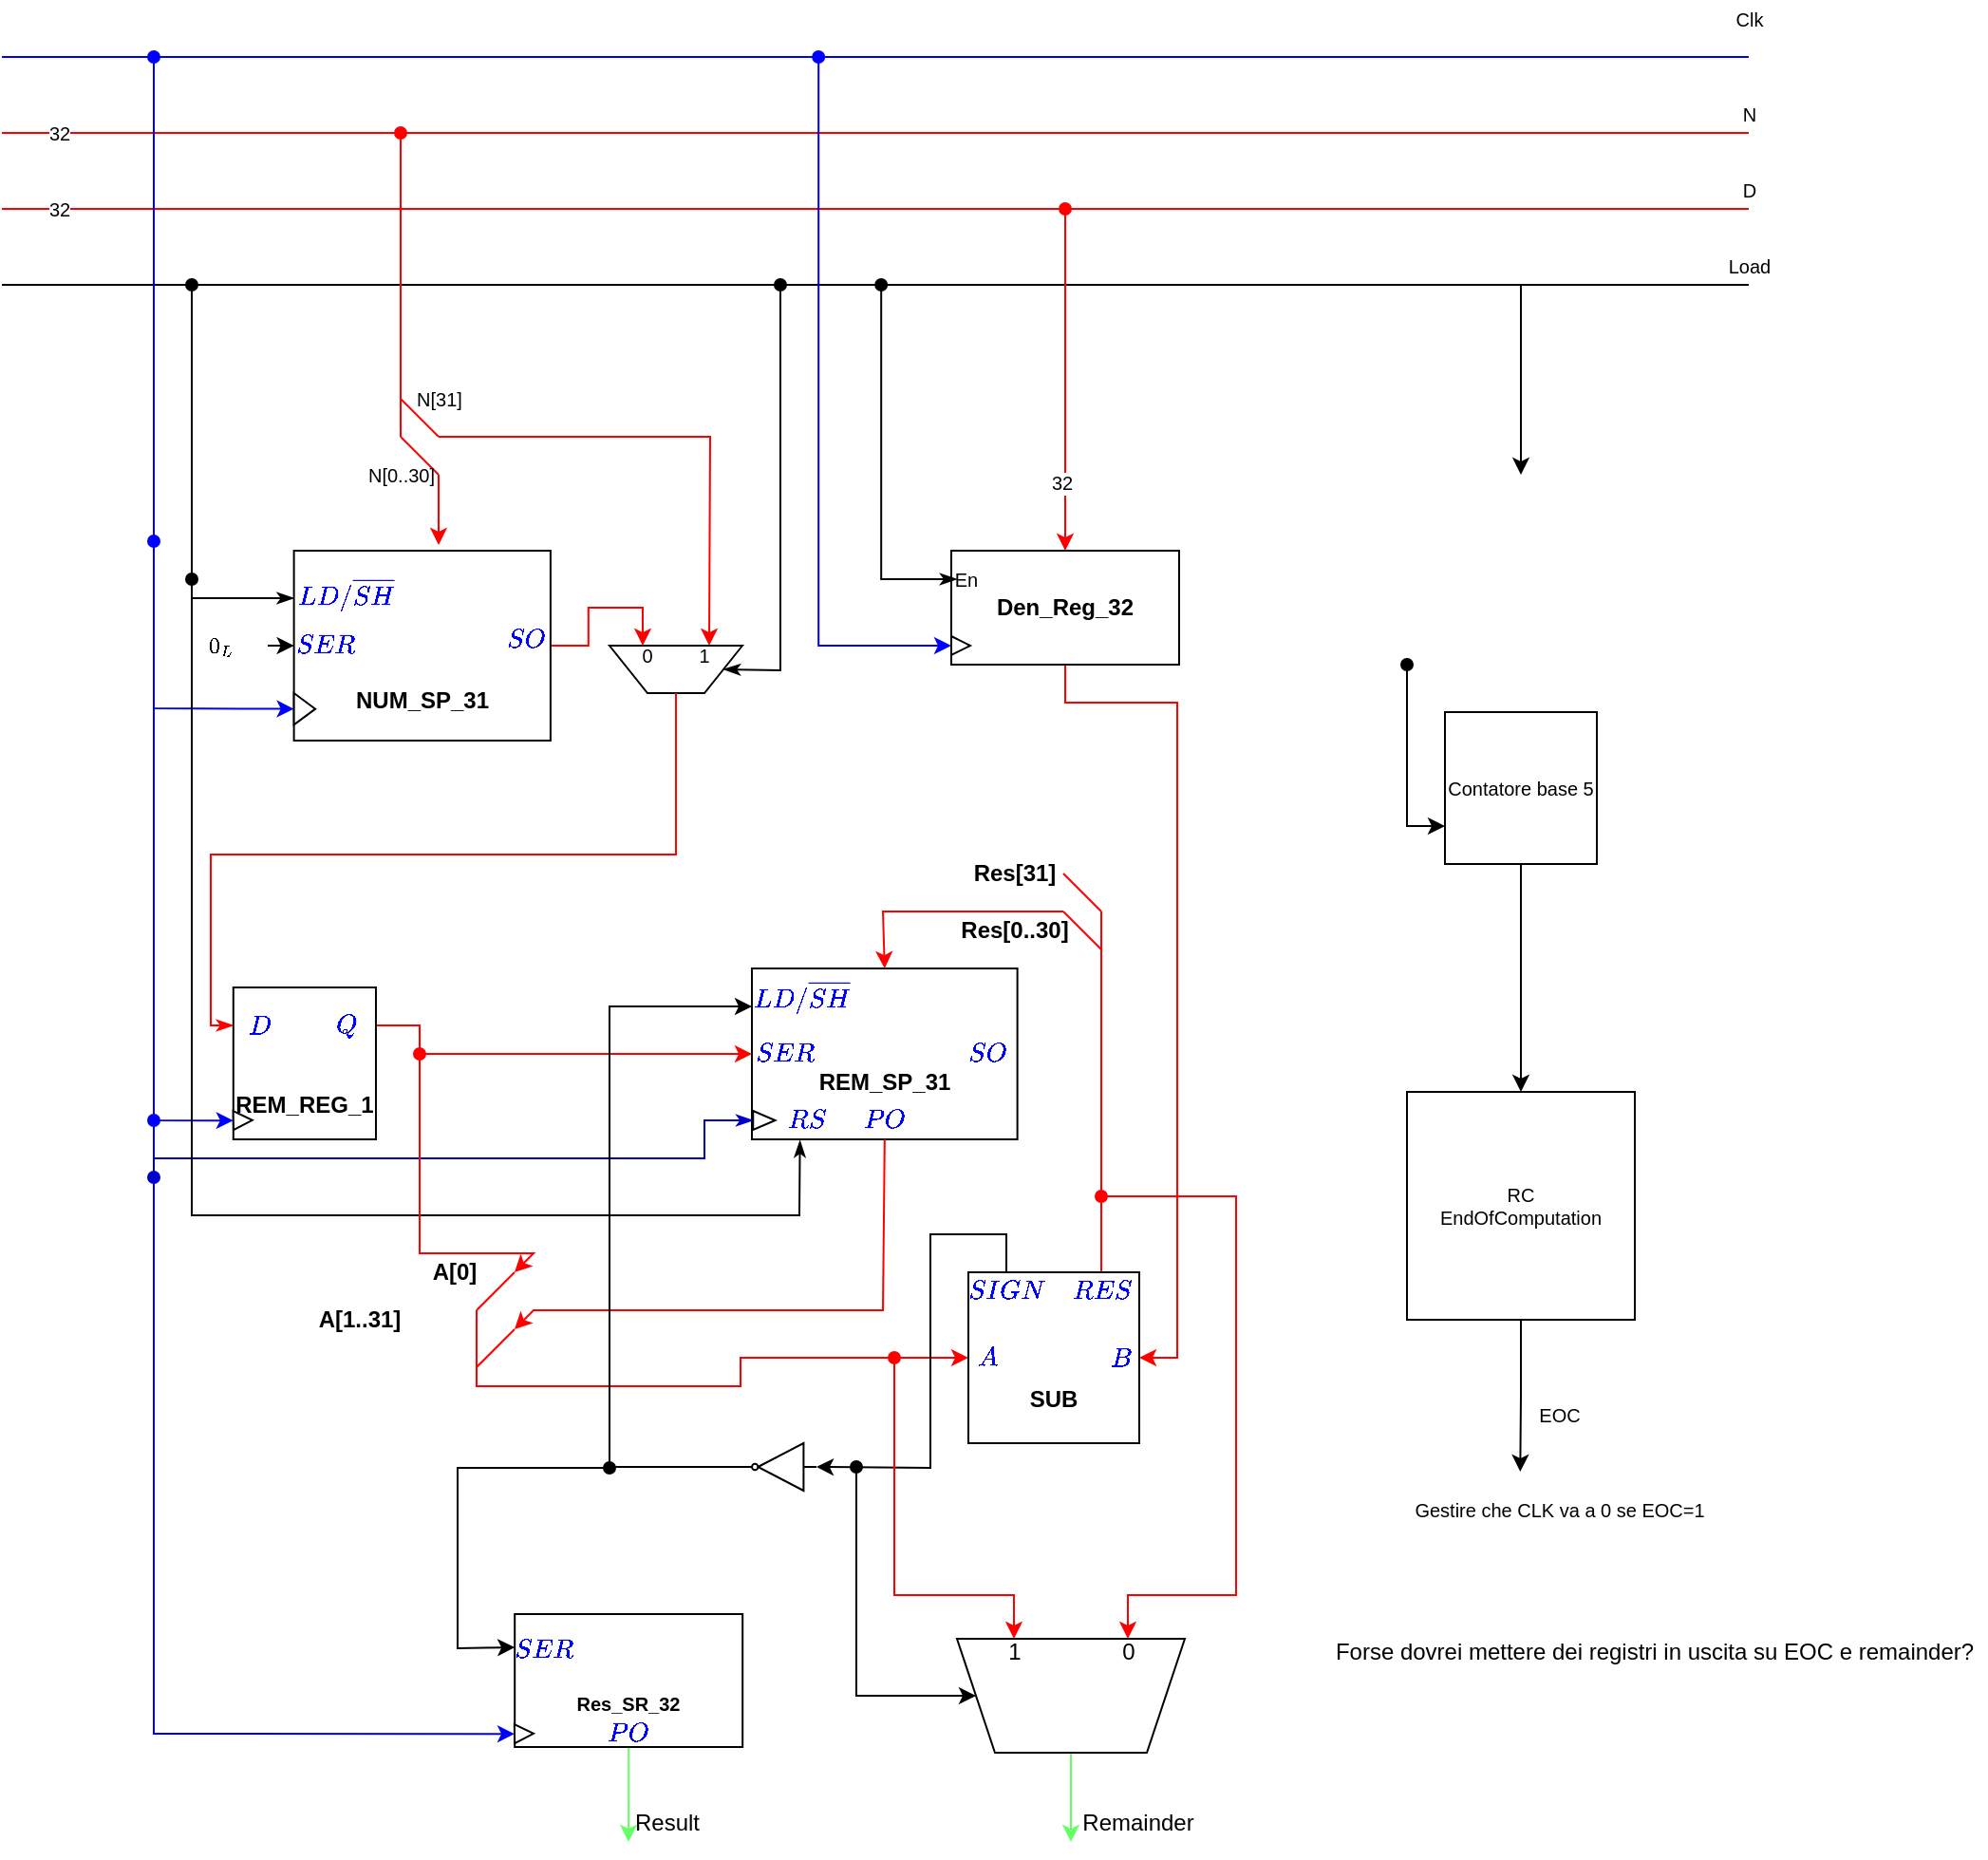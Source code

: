 <mxfile version="14.5.1" type="device"><diagram id="d1p8B3q0OY_5nt1oYKqE" name="Page-1"><mxGraphModel dx="2081" dy="823" grid="1" gridSize="10" guides="1" tooltips="1" connect="1" arrows="1" fold="1" page="1" pageScale="1" pageWidth="827" pageHeight="1169" math="1" shadow="0"><root><mxCell id="0"/><mxCell id="1" parent="0"/><mxCell id="eAOICQgAL0B6qBfb6NbY-77" value="&lt;span style=&quot;font-size: 12px&quot;&gt;&lt;b&gt;&lt;br&gt;&lt;br&gt;REM_SP_31&lt;/b&gt;&lt;/span&gt;" style="rounded=0;whiteSpace=wrap;html=1;fontSize=10;" vertex="1" parent="1"><mxGeometry x="275.01" y="680" width="139.8" height="90" as="geometry"/></mxCell><mxCell id="d_vdgquLOS9VE-OlCZqu-1" style="edgeStyle=orthogonalEdgeStyle;rounded=0;orthogonalLoop=1;jettySize=auto;html=1;exitX=0.5;exitY=1;exitDx=0;exitDy=0;entryX=0.5;entryY=0;entryDx=0;entryDy=0;fontSize=10;" parent="1" source="ULRzrxo88Mehx3YZK8_Y-1" target="ULRzrxo88Mehx3YZK8_Y-3" edge="1"><mxGeometry relative="1" as="geometry"/></mxCell><mxCell id="ULRzrxo88Mehx3YZK8_Y-1" value="Contatore base 5" style="whiteSpace=wrap;html=1;aspect=fixed;fontSize=10;" parent="1" vertex="1"><mxGeometry x="640" y="545" width="80" height="80" as="geometry"/></mxCell><mxCell id="ULRzrxo88Mehx3YZK8_Y-5" style="edgeStyle=orthogonalEdgeStyle;rounded=0;orthogonalLoop=1;jettySize=auto;html=1;exitX=0.5;exitY=1;exitDx=0;exitDy=0;fontSize=10;" parent="1" source="ULRzrxo88Mehx3YZK8_Y-3" edge="1"><mxGeometry relative="1" as="geometry"><mxPoint x="679.647" y="945" as="targetPoint"/></mxGeometry></mxCell><mxCell id="ULRzrxo88Mehx3YZK8_Y-3" value="RC&lt;br style=&quot;font-size: 10px;&quot;&gt;EndOfComputation" style="whiteSpace=wrap;html=1;aspect=fixed;fontSize=10;" parent="1" vertex="1"><mxGeometry x="620" y="745" width="120" height="120" as="geometry"/></mxCell><mxCell id="ULRzrxo88Mehx3YZK8_Y-6" value="EOC" style="text;html=1;align=center;verticalAlign=middle;resizable=0;points=[];autosize=1;fontSize=10;" parent="1" vertex="1"><mxGeometry x="680" y="905" width="40" height="20" as="geometry"/></mxCell><mxCell id="ULRzrxo88Mehx3YZK8_Y-11" value="" style="endArrow=none;html=1;strokeColor=#0000FF;fontSize=10;" parent="1" edge="1"><mxGeometry width="50" height="50" relative="1" as="geometry"><mxPoint x="-120" y="200" as="sourcePoint"/><mxPoint x="800" y="200" as="targetPoint"/></mxGeometry></mxCell><mxCell id="ULRzrxo88Mehx3YZK8_Y-12" value="Clk" style="text;html=1;align=center;verticalAlign=middle;resizable=0;points=[];autosize=1;fontSize=10;" parent="1" vertex="1"><mxGeometry x="785" y="170" width="30" height="20" as="geometry"/></mxCell><mxCell id="ULRzrxo88Mehx3YZK8_Y-15" value="" style="endArrow=none;html=1;strokeColor=#FF0000;fontSize=10;" parent="1" edge="1"><mxGeometry width="50" height="50" relative="1" as="geometry"><mxPoint x="800" y="240" as="sourcePoint"/><mxPoint x="-120" y="240" as="targetPoint"/></mxGeometry></mxCell><mxCell id="O6iY43rMoBAZcG3mNc3J-3" value="32" style="edgeLabel;html=1;align=center;verticalAlign=middle;resizable=0;points=[];fontSize=10;" parent="ULRzrxo88Mehx3YZK8_Y-15" vertex="1" connectable="0"><mxGeometry x="-0.194" y="1" relative="1" as="geometry"><mxPoint x="-519.66" y="-1" as="offset"/></mxGeometry></mxCell><mxCell id="ULRzrxo88Mehx3YZK8_Y-16" value="N" style="text;html=1;align=center;verticalAlign=middle;resizable=0;points=[];autosize=1;fontSize=10;" parent="1" vertex="1"><mxGeometry x="790" y="220" width="20" height="20" as="geometry"/></mxCell><mxCell id="ULRzrxo88Mehx3YZK8_Y-18" value="" style="endArrow=none;html=1;fontSize=10;strokeColor=#FF0000;" parent="1" edge="1"><mxGeometry width="50" height="50" relative="1" as="geometry"><mxPoint x="800" y="280" as="sourcePoint"/><mxPoint x="-120" y="280" as="targetPoint"/></mxGeometry></mxCell><mxCell id="6BjXCyVHBPmSykf3-xGH-7" value="32" style="edgeLabel;html=1;align=center;verticalAlign=middle;resizable=0;points=[];fontSize=10;" parent="ULRzrxo88Mehx3YZK8_Y-18" vertex="1" connectable="0"><mxGeometry x="-0.192" y="-1" relative="1" as="geometry"><mxPoint x="-518.28" y="1" as="offset"/></mxGeometry></mxCell><mxCell id="ULRzrxo88Mehx3YZK8_Y-19" value="D" style="text;html=1;align=center;verticalAlign=middle;resizable=0;points=[];autosize=1;fontSize=10;" parent="1" vertex="1"><mxGeometry x="790" y="260" width="20" height="20" as="geometry"/></mxCell><mxCell id="ULRzrxo88Mehx3YZK8_Y-22" value="" style="endArrow=none;html=1;fontSize=10;" parent="1" edge="1"><mxGeometry width="50" height="50" relative="1" as="geometry"><mxPoint x="-120" y="320" as="sourcePoint"/><mxPoint x="800" y="320" as="targetPoint"/></mxGeometry></mxCell><mxCell id="ULRzrxo88Mehx3YZK8_Y-23" value="Load" style="text;html=1;align=center;verticalAlign=middle;resizable=0;points=[];autosize=1;fontSize=10;" parent="1" vertex="1"><mxGeometry x="780" y="300" width="40" height="20" as="geometry"/></mxCell><mxCell id="ULRzrxo88Mehx3YZK8_Y-24" value="" style="endArrow=classicThin;html=1;strokeColor=#000000;startArrow=oval;startFill=1;entryX=0;entryY=0.25;entryDx=0;entryDy=0;rounded=0;endFill=1;fontSize=10;" parent="1" target="ULRzrxo88Mehx3YZK8_Y-21" edge="1"><mxGeometry width="50" height="50" relative="1" as="geometry"><mxPoint x="-20" y="320" as="sourcePoint"/><mxPoint x="370" y="450" as="targetPoint"/><Array as="points"><mxPoint x="-20" y="485"/></Array></mxGeometry></mxCell><mxCell id="ULRzrxo88Mehx3YZK8_Y-25" value="" style="endArrow=none;html=1;startArrow=oval;startFill=1;rounded=0;strokeColor=#FF0000;endFill=0;fontSize=10;" parent="1" edge="1"><mxGeometry width="50" height="50" relative="1" as="geometry"><mxPoint x="90" y="240" as="sourcePoint"/><mxPoint x="90" y="400" as="targetPoint"/><Array as="points"><mxPoint x="90" y="360"/></Array></mxGeometry></mxCell><mxCell id="O6iY43rMoBAZcG3mNc3J-15" value="Gestire che CLK va a 0 se EOC=1" style="text;html=1;align=center;verticalAlign=middle;resizable=0;points=[];autosize=1;fontColor=#000000;fontSize=10;" parent="1" vertex="1"><mxGeometry x="615" y="955" width="170" height="20" as="geometry"/></mxCell><mxCell id="eAOICQgAL0B6qBfb6NbY-64" style="edgeStyle=orthogonalEdgeStyle;rounded=0;orthogonalLoop=1;jettySize=auto;html=1;exitX=0.5;exitY=1;exitDx=0;exitDy=0;startArrow=none;startFill=0;endArrow=classic;endFill=1;fontSize=10;strokeColor=#66FF66;" edge="1" parent="1" source="O6iY43rMoBAZcG3mNc3J-22"><mxGeometry relative="1" as="geometry"><mxPoint x="210" y="1140.0" as="targetPoint"/></mxGeometry></mxCell><mxCell id="eAOICQgAL0B6qBfb6NbY-45" style="edgeStyle=orthogonalEdgeStyle;rounded=0;orthogonalLoop=1;jettySize=auto;html=1;exitX=0.5;exitY=1;exitDx=0;exitDy=0;entryX=1;entryY=0.5;entryDx=0;entryDy=0;startArrow=none;startFill=0;endArrow=classic;endFill=1;strokeColor=#FF0000;fontSize=10;" edge="1" parent="1" source="6BjXCyVHBPmSykf3-xGH-4" target="eAOICQgAL0B6qBfb6NbY-44"><mxGeometry relative="1" as="geometry"><Array as="points"><mxPoint x="440" y="540"/><mxPoint x="499" y="540"/><mxPoint x="499" y="885"/></Array></mxGeometry></mxCell><mxCell id="6BjXCyVHBPmSykf3-xGH-4" value="&lt;font style=&quot;font-size: 12px&quot;&gt;&lt;b&gt;Den_Reg_32&lt;/b&gt;&lt;/font&gt;" style="rounded=0;whiteSpace=wrap;html=1;fontSize=10;" parent="1" vertex="1"><mxGeometry x="380" y="460" width="120" height="60" as="geometry"/></mxCell><mxCell id="6BjXCyVHBPmSykf3-xGH-5" value="" style="endArrow=classic;html=1;rounded=0;startArrow=oval;startFill=1;fontSize=10;strokeColor=#FF0000;" parent="1" edge="1"><mxGeometry width="50" height="50" relative="1" as="geometry"><mxPoint x="440" y="280" as="sourcePoint"/><mxPoint x="440" y="460" as="targetPoint"/><Array as="points"><mxPoint x="440" y="460"/></Array></mxGeometry></mxCell><mxCell id="6BjXCyVHBPmSykf3-xGH-6" value="32" style="edgeLabel;html=1;align=center;verticalAlign=middle;resizable=0;points=[];fontSize=10;" parent="6BjXCyVHBPmSykf3-xGH-5" vertex="1" connectable="0"><mxGeometry x="0.6" y="-2" relative="1" as="geometry"><mxPoint as="offset"/></mxGeometry></mxCell><mxCell id="d_vdgquLOS9VE-OlCZqu-5" style="edgeStyle=orthogonalEdgeStyle;rounded=0;orthogonalLoop=1;jettySize=auto;html=1;entryX=0;entryY=0.75;entryDx=0;entryDy=0;startArrow=oval;startFill=1;fontSize=10;" parent="1" target="ULRzrxo88Mehx3YZK8_Y-1" edge="1"><mxGeometry relative="1" as="geometry"><mxPoint x="620" y="520" as="sourcePoint"/><Array as="points"><mxPoint x="620" y="520"/><mxPoint x="620" y="605"/></Array></mxGeometry></mxCell><mxCell id="d_vdgquLOS9VE-OlCZqu-4" value="" style="endArrow=classic;html=1;fontSize=10;" parent="1" edge="1"><mxGeometry width="50" height="50" relative="1" as="geometry"><mxPoint x="680" y="320" as="sourcePoint"/><mxPoint x="680" y="420" as="targetPoint"/></mxGeometry></mxCell><mxCell id="eAOICQgAL0B6qBfb6NbY-3" value="" style="endArrow=none;html=1;strokeColor=#FF0000;fontSize=10;" edge="1" parent="1"><mxGeometry width="50" height="50" relative="1" as="geometry"><mxPoint x="110" y="400" as="sourcePoint"/><mxPoint x="90" y="380" as="targetPoint"/></mxGeometry></mxCell><mxCell id="eAOICQgAL0B6qBfb6NbY-4" value="" style="endArrow=none;html=1;strokeColor=#FF0000;fontSize=10;" edge="1" parent="1"><mxGeometry width="50" height="50" relative="1" as="geometry"><mxPoint x="110" y="420" as="sourcePoint"/><mxPoint x="90" y="400" as="targetPoint"/></mxGeometry></mxCell><mxCell id="eAOICQgAL0B6qBfb6NbY-6" value="" style="endArrow=classic;html=1;entryX=0;entryY=0.5;entryDx=0;entryDy=0;rounded=0;strokeColor=#0000FF;startArrow=oval;startFill=1;fontSize=10;" edge="1" parent="1" target="6BjXCyVHBPmSykf3-xGH-1"><mxGeometry width="50" height="50" relative="1" as="geometry"><mxPoint x="-40" y="200" as="sourcePoint"/><mxPoint x="-20" y="460" as="targetPoint"/><Array as="points"><mxPoint x="-40" y="543"/></Array></mxGeometry></mxCell><mxCell id="eAOICQgAL0B6qBfb6NbY-8" value="" style="endArrow=classic;html=1;strokeColor=#FF0000;entryX=0.25;entryY=1;entryDx=0;entryDy=0;rounded=0;endFill=1;fontSize=10;" edge="1" parent="1" target="eAOICQgAL0B6qBfb6NbY-9"><mxGeometry width="50" height="50" relative="1" as="geometry"><mxPoint x="110" y="400" as="sourcePoint"/><mxPoint x="250" y="400" as="targetPoint"/><Array as="points"><mxPoint x="253" y="400"/></Array></mxGeometry></mxCell><mxCell id="eAOICQgAL0B6qBfb6NbY-9" value="" style="shape=trapezoid;perimeter=trapezoidPerimeter;whiteSpace=wrap;html=1;fixedSize=1;rotation=-180;fontSize=10;" vertex="1" parent="1"><mxGeometry x="200" y="510" width="70" height="25" as="geometry"/></mxCell><mxCell id="eAOICQgAL0B6qBfb6NbY-10" value="" style="endArrow=classic;html=1;strokeColor=#FF0000;endFill=1;fontSize=10;" edge="1" parent="1"><mxGeometry width="50" height="50" relative="1" as="geometry"><mxPoint x="110" y="420" as="sourcePoint"/><mxPoint x="110" y="457" as="targetPoint"/></mxGeometry></mxCell><mxCell id="eAOICQgAL0B6qBfb6NbY-11" value="&lt;font style=&quot;font-size: 10px;&quot;&gt;N[0..30]&lt;/font&gt;" style="text;html=1;align=center;verticalAlign=middle;resizable=0;points=[];autosize=1;fontSize=10;" vertex="1" parent="1"><mxGeometry x="65" y="410" width="50" height="20" as="geometry"/></mxCell><mxCell id="eAOICQgAL0B6qBfb6NbY-12" value="&lt;font style=&quot;font-size: 10px;&quot;&gt;N[31]&lt;/font&gt;" style="text;html=1;align=center;verticalAlign=middle;resizable=0;points=[];autosize=1;fontSize=10;" vertex="1" parent="1"><mxGeometry x="90" y="370" width="40" height="20" as="geometry"/></mxCell><mxCell id="eAOICQgAL0B6qBfb6NbY-13" style="edgeStyle=orthogonalEdgeStyle;rounded=0;orthogonalLoop=1;jettySize=auto;html=1;exitX=1;exitY=0.5;exitDx=0;exitDy=0;entryX=0.75;entryY=1;entryDx=0;entryDy=0;endArrow=classic;endFill=1;strokeColor=#FF0000;fontSize=10;" edge="1" parent="1" source="ULRzrxo88Mehx3YZK8_Y-21" target="eAOICQgAL0B6qBfb6NbY-9"><mxGeometry relative="1" as="geometry"/></mxCell><mxCell id="eAOICQgAL0B6qBfb6NbY-15" value="&lt;font style=&quot;font-size: 10px;&quot;&gt;En&lt;/font&gt;" style="text;html=1;strokeColor=none;fillColor=none;align=center;verticalAlign=middle;whiteSpace=wrap;rounded=0;fontSize=10;" vertex="1" parent="1"><mxGeometry x="383" y="470" width="10" height="10" as="geometry"/></mxCell><mxCell id="eAOICQgAL0B6qBfb6NbY-16" value="" style="endArrow=classic;html=1;entryX=0;entryY=0.5;entryDx=0;entryDy=0;rounded=0;strokeColor=#0000FF;startArrow=oval;startFill=1;fontSize=10;" edge="1" parent="1"><mxGeometry width="50" height="50" relative="1" as="geometry"><mxPoint x="310.09" y="200" as="sourcePoint"/><mxPoint x="380.0" y="510" as="targetPoint"/><Array as="points"><mxPoint x="310.09" y="510"/></Array></mxGeometry></mxCell><mxCell id="eAOICQgAL0B6qBfb6NbY-17" value="" style="triangle;whiteSpace=wrap;html=1;rotation=0;fontSize=10;" vertex="1" parent="1"><mxGeometry x="380" y="505" width="10" height="10" as="geometry"/></mxCell><mxCell id="eAOICQgAL0B6qBfb6NbY-18" value="" style="endArrow=classicThin;html=1;strokeColor=#000000;startArrow=oval;startFill=1;entryX=0;entryY=0.25;entryDx=0;entryDy=0;rounded=0;endFill=1;fontSize=10;" edge="1" parent="1"><mxGeometry width="50" height="50" relative="1" as="geometry"><mxPoint x="343.09" y="320" as="sourcePoint"/><mxPoint x="383.0" y="475" as="targetPoint"/><Array as="points"><mxPoint x="343.09" y="475"/></Array></mxGeometry></mxCell><mxCell id="eAOICQgAL0B6qBfb6NbY-20" value="0" style="text;html=1;strokeColor=none;fillColor=none;align=center;verticalAlign=middle;whiteSpace=wrap;rounded=0;fontSize=10;" vertex="1" parent="1"><mxGeometry x="210" y="510" width="20" height="10" as="geometry"/></mxCell><mxCell id="eAOICQgAL0B6qBfb6NbY-21" value="1" style="text;html=1;strokeColor=none;fillColor=none;align=center;verticalAlign=middle;whiteSpace=wrap;rounded=0;fontSize=10;" vertex="1" parent="1"><mxGeometry x="240" y="510" width="20" height="10" as="geometry"/></mxCell><mxCell id="eAOICQgAL0B6qBfb6NbY-25" value="" style="endArrow=classic;html=1;entryX=0;entryY=0.5;entryDx=0;entryDy=0;rounded=0;strokeColor=#0000FF;startArrow=oval;startFill=1;fontSize=10;" edge="1" parent="1" target="6BjXCyVHBPmSykf3-xGH-2"><mxGeometry width="50" height="50" relative="1" as="geometry"><mxPoint x="-40" y="455" as="sourcePoint"/><mxPoint x="29.91" y="765" as="targetPoint"/><Array as="points"><mxPoint x="-40" y="760"/></Array></mxGeometry></mxCell><mxCell id="eAOICQgAL0B6qBfb6NbY-30" value="" style="endArrow=classicThin;html=1;strokeColor=#000000;startArrow=oval;startFill=1;entryX=0;entryY=0.5;entryDx=0;entryDy=0;rounded=0;endFill=1;fontSize=10;" edge="1" parent="1" target="eAOICQgAL0B6qBfb6NbY-9"><mxGeometry width="50" height="50" relative="1" as="geometry"><mxPoint x="290" y="320" as="sourcePoint"/><mxPoint x="393" y="485" as="targetPoint"/><Array as="points"><mxPoint x="290" y="523"/></Array></mxGeometry></mxCell><mxCell id="eAOICQgAL0B6qBfb6NbY-34" value="" style="endArrow=classicThin;html=1;endFill=1;entryX=0;entryY=0.25;entryDx=0;entryDy=0;rounded=0;exitX=0.5;exitY=0;exitDx=0;exitDy=0;strokeColor=#FF0000;fontSize=10;" edge="1" parent="1" source="eAOICQgAL0B6qBfb6NbY-9" target="O6iY43rMoBAZcG3mNc3J-6"><mxGeometry width="50" height="50" relative="1" as="geometry"><mxPoint x="110" y="620" as="sourcePoint"/><mxPoint x="30" y="700" as="targetPoint"/><Array as="points"><mxPoint x="235" y="620"/><mxPoint x="-10" y="620"/><mxPoint x="-10" y="710"/></Array></mxGeometry></mxCell><mxCell id="eAOICQgAL0B6qBfb6NbY-51" style="edgeStyle=orthogonalEdgeStyle;rounded=0;orthogonalLoop=1;jettySize=auto;html=1;exitX=0.75;exitY=0;exitDx=0;exitDy=0;startArrow=none;startFill=0;endArrow=none;endFill=0;strokeColor=#FF0000;fontSize=10;" edge="1" parent="1"><mxGeometry relative="1" as="geometry"><mxPoint x="459.01" y="650" as="targetPoint"/><mxPoint x="457.51" y="840" as="sourcePoint"/><Array as="points"><mxPoint x="459.01" y="840"/></Array></mxGeometry></mxCell><mxCell id="eAOICQgAL0B6qBfb6NbY-44" value="&lt;b style=&quot;font-size: 12px&quot;&gt;&lt;br&gt;&lt;br&gt;&lt;br&gt;SUB&lt;/b&gt;" style="rounded=0;whiteSpace=wrap;html=1;fontSize=10;" vertex="1" parent="1"><mxGeometry x="389.01" y="840" width="90" height="90" as="geometry"/></mxCell><mxCell id="eAOICQgAL0B6qBfb6NbY-47" value="&lt;font style=&quot;font-size: 12px&quot; color=&quot;#0000ff&quot;&gt;$$SIGN$$&lt;/font&gt;" style="text;html=1;align=center;verticalAlign=middle;resizable=0;points=[];autosize=1;fontSize=10;" vertex="1" parent="1"><mxGeometry x="374.01" y="840" width="70" height="20" as="geometry"/></mxCell><mxCell id="eAOICQgAL0B6qBfb6NbY-48" value="&lt;font style=&quot;font-size: 12px&quot; color=&quot;#0000ff&quot;&gt;$$RES$$&lt;/font&gt;" style="text;html=1;align=center;verticalAlign=middle;resizable=0;points=[];autosize=1;fontSize=10;" vertex="1" parent="1"><mxGeometry x="424.01" y="840" width="70" height="20" as="geometry"/></mxCell><mxCell id="eAOICQgAL0B6qBfb6NbY-49" value="&lt;font style=&quot;font-size: 12px&quot; color=&quot;#0000ff&quot;&gt;$$A$$&lt;/font&gt;" style="text;html=1;align=center;verticalAlign=middle;resizable=0;points=[];autosize=1;fontSize=10;" vertex="1" parent="1"><mxGeometry x="374.01" y="875" width="50" height="20" as="geometry"/></mxCell><mxCell id="eAOICQgAL0B6qBfb6NbY-50" value="&lt;font style=&quot;font-size: 12px&quot; color=&quot;#0000ff&quot;&gt;&lt;b&gt;$$B$$&lt;/b&gt;&lt;/font&gt;" style="text;html=1;align=center;verticalAlign=middle;resizable=0;points=[];autosize=1;fontSize=10;" vertex="1" parent="1"><mxGeometry x="444.01" y="875" width="50" height="20" as="geometry"/></mxCell><mxCell id="eAOICQgAL0B6qBfb6NbY-52" value="" style="endArrow=none;html=1;strokeColor=#FF0000;fontSize=10;" edge="1" parent="1"><mxGeometry width="50" height="50" relative="1" as="geometry"><mxPoint x="439.01" y="650" as="sourcePoint"/><mxPoint x="459.01" y="670" as="targetPoint"/></mxGeometry></mxCell><mxCell id="eAOICQgAL0B6qBfb6NbY-53" value="" style="endArrow=none;html=1;strokeColor=#FF0000;fontSize=10;" edge="1" parent="1"><mxGeometry width="50" height="50" relative="1" as="geometry"><mxPoint x="439.01" y="630" as="sourcePoint"/><mxPoint x="459.01" y="650" as="targetPoint"/></mxGeometry></mxCell><mxCell id="eAOICQgAL0B6qBfb6NbY-54" value="&lt;font size=&quot;1&quot;&gt;&lt;b style=&quot;font-size: 12px&quot;&gt;Res[0..30]&lt;/b&gt;&lt;/font&gt;" style="text;html=1;align=center;verticalAlign=middle;resizable=0;points=[];autosize=1;fontSize=10;" vertex="1" parent="1"><mxGeometry x="378" y="650" width="70" height="20" as="geometry"/></mxCell><mxCell id="eAOICQgAL0B6qBfb6NbY-56" value="&lt;font style=&quot;font-size: 12px&quot;&gt;&lt;b&gt;Res[31]&lt;/b&gt;&lt;/font&gt;" style="text;html=1;align=center;verticalAlign=middle;resizable=0;points=[];autosize=1;fontSize=10;" vertex="1" parent="1"><mxGeometry x="383" y="620" width="60" height="20" as="geometry"/></mxCell><mxCell id="eAOICQgAL0B6qBfb6NbY-63" value="&lt;font style=&quot;font-size: 10px;&quot;&gt;PO&lt;/font&gt;" style="text;html=1;align=center;verticalAlign=middle;resizable=0;points=[];autosize=1;fontSize=10;" vertex="1" parent="1"><mxGeometry x="195" y="1073" width="30" height="20" as="geometry"/></mxCell><mxCell id="eAOICQgAL0B6qBfb6NbY-66" value="" style="endArrow=classic;html=1;entryX=0;entryY=0.5;entryDx=0;entryDy=0;rounded=0;strokeColor=#0000FF;startArrow=oval;startFill=1;fontSize=10;" edge="1" parent="1" target="eAOICQgAL0B6qBfb6NbY-65"><mxGeometry width="50" height="50" relative="1" as="geometry"><mxPoint x="-40" y="760" as="sourcePoint"/><mxPoint x="29.911" y="1077.997" as="targetPoint"/><Array as="points"><mxPoint x="-40" y="1083"/></Array></mxGeometry></mxCell><mxCell id="eAOICQgAL0B6qBfb6NbY-67" value="" style="group;fontSize=10;" vertex="1" connectable="0" parent="1"><mxGeometry x="149.913" y="1030" width="120.18" height="60" as="geometry"/></mxCell><mxCell id="O6iY43rMoBAZcG3mNc3J-22" value="&lt;b&gt;&lt;br&gt;&lt;br&gt;Res_SR_32&lt;/b&gt;" style="whiteSpace=wrap;html=1;fontSize=10;" parent="eAOICQgAL0B6qBfb6NbY-67" vertex="1"><mxGeometry x="0.18" y="-10" width="120" height="70" as="geometry"/></mxCell><mxCell id="eAOICQgAL0B6qBfb6NbY-65" value="" style="triangle;whiteSpace=wrap;html=1;rotation=-1;fontSize=10;" vertex="1" parent="eAOICQgAL0B6qBfb6NbY-67"><mxGeometry x="0.087" y="48" width="10" height="10" as="geometry"/></mxCell><mxCell id="eAOICQgAL0B6qBfb6NbY-101" value="&lt;font style=&quot;font-size: 12px&quot; color=&quot;#0000ff&quot;&gt;$$SER$$&lt;/font&gt;" style="text;html=1;strokeColor=none;fillColor=none;align=center;verticalAlign=middle;whiteSpace=wrap;rounded=0;fontSize=10;" vertex="1" parent="eAOICQgAL0B6qBfb6NbY-67"><mxGeometry x="10.087" y="4" width="11.65" height="10" as="geometry"/></mxCell><mxCell id="eAOICQgAL0B6qBfb6NbY-103" value="&lt;font style=&quot;font-size: 12px&quot; color=&quot;#0000ff&quot;&gt;$$PO$$&lt;/font&gt;" style="text;html=1;strokeColor=none;fillColor=none;align=center;verticalAlign=middle;whiteSpace=wrap;rounded=0;fontSize=10;" vertex="1" parent="eAOICQgAL0B6qBfb6NbY-67"><mxGeometry x="54.347" y="48" width="11.65" height="10" as="geometry"/></mxCell><mxCell id="eAOICQgAL0B6qBfb6NbY-70" value="&lt;font style=&quot;font-size: 10px;&quot;&gt;$$0_L$$&lt;/font&gt;" style="text;html=1;align=center;verticalAlign=middle;resizable=0;points=[];autosize=1;fontSize=10;" vertex="1" parent="1"><mxGeometry x="-30" y="500" width="50" height="20" as="geometry"/></mxCell><mxCell id="eAOICQgAL0B6qBfb6NbY-71" value="" style="endArrow=classic;html=1;strokeColor=#000000;entryX=0;entryY=0.5;entryDx=0;entryDy=0;fontSize=10;" edge="1" parent="1" source="eAOICQgAL0B6qBfb6NbY-70" target="ULRzrxo88Mehx3YZK8_Y-21"><mxGeometry width="50" height="50" relative="1" as="geometry"><mxPoint x="10" y="490" as="sourcePoint"/><mxPoint x="60" y="450" as="targetPoint"/></mxGeometry></mxCell><mxCell id="eAOICQgAL0B6qBfb6NbY-82" style="edgeStyle=orthogonalEdgeStyle;rounded=0;orthogonalLoop=1;jettySize=auto;html=1;exitX=0;exitY=0.5;exitDx=0;exitDy=0;startArrow=classicThin;startFill=1;endArrow=oval;endFill=1;strokeColor=#0000CC;fontSize=10;" edge="1" parent="1" source="eAOICQgAL0B6qBfb6NbY-78"><mxGeometry relative="1" as="geometry"><mxPoint x="-40" y="790" as="targetPoint"/><Array as="points"><mxPoint x="250" y="760"/><mxPoint x="250" y="780"/><mxPoint x="-40" y="780"/></Array></mxGeometry></mxCell><mxCell id="eAOICQgAL0B6qBfb6NbY-83" value="" style="endArrow=classic;html=1;entryX=0;entryY=0.5;entryDx=0;entryDy=0;rounded=0;strokeColor=#FF0000;fontSize=10;exitX=1;exitY=0.25;exitDx=0;exitDy=0;" edge="1" parent="1" source="O6iY43rMoBAZcG3mNc3J-6" target="eAOICQgAL0B6qBfb6NbY-77"><mxGeometry width="50" height="50" relative="1" as="geometry"><mxPoint x="146" y="710" as="sourcePoint"/><mxPoint x="219.01" y="720" as="targetPoint"/><Array as="points"><mxPoint x="100" y="710"/><mxPoint x="100" y="725"/></Array></mxGeometry></mxCell><mxCell id="eAOICQgAL0B6qBfb6NbY-86" value="" style="endArrow=classicThin;html=1;strokeColor=#000000;startArrow=oval;startFill=1;rounded=0;endFill=1;entryX=0.181;entryY=1.006;entryDx=0;entryDy=0;entryPerimeter=0;fontSize=10;" edge="1" parent="1" target="eAOICQgAL0B6qBfb6NbY-77"><mxGeometry width="50" height="50" relative="1" as="geometry"><mxPoint x="-20" y="475" as="sourcePoint"/><mxPoint x="150" y="770" as="targetPoint"/><Array as="points"><mxPoint x="-20" y="810"/><mxPoint x="300" y="810"/></Array></mxGeometry></mxCell><mxCell id="eAOICQgAL0B6qBfb6NbY-87" value="" style="endArrow=classic;html=1;entryX=0.5;entryY=0;entryDx=0;entryDy=0;rounded=0;strokeColor=#FF0000;fontSize=10;" edge="1" parent="1" target="eAOICQgAL0B6qBfb6NbY-77"><mxGeometry width="50" height="50" relative="1" as="geometry"><mxPoint x="439.01" y="650" as="sourcePoint"/><mxPoint x="344.91" y="650" as="targetPoint"/><Array as="points"><mxPoint x="344.01" y="650"/></Array></mxGeometry></mxCell><mxCell id="eAOICQgAL0B6qBfb6NbY-88" value="" style="endArrow=classic;html=1;strokeColor=#FF0000;rounded=0;fontSize=10;startArrow=oval;startFill=1;" edge="1" parent="1"><mxGeometry width="50" height="50" relative="1" as="geometry"><mxPoint x="100" y="725" as="sourcePoint"/><mxPoint x="150" y="840" as="targetPoint"/><Array as="points"><mxPoint x="100" y="830"/><mxPoint x="160" y="830"/></Array></mxGeometry></mxCell><mxCell id="eAOICQgAL0B6qBfb6NbY-89" value="" style="endArrow=classic;html=1;strokeColor=#FF0000;rounded=0;exitX=0.5;exitY=1;exitDx=0;exitDy=0;fontSize=10;" edge="1" parent="1" source="eAOICQgAL0B6qBfb6NbY-77"><mxGeometry width="50" height="50" relative="1" as="geometry"><mxPoint x="357.91" y="755.0" as="sourcePoint"/><mxPoint x="150" y="870" as="targetPoint"/><Array as="points"><mxPoint x="344.01" y="860"/><mxPoint x="160" y="860"/></Array></mxGeometry></mxCell><mxCell id="eAOICQgAL0B6qBfb6NbY-91" value="" style="endArrow=none;html=1;strokeColor=#FF0000;fontSize=10;" edge="1" parent="1"><mxGeometry width="50" height="50" relative="1" as="geometry"><mxPoint x="130" y="890" as="sourcePoint"/><mxPoint x="130" y="860" as="targetPoint"/></mxGeometry></mxCell><mxCell id="eAOICQgAL0B6qBfb6NbY-92" value="" style="endArrow=none;html=1;strokeColor=#FF0000;fontSize=10;" edge="1" parent="1"><mxGeometry width="50" height="50" relative="1" as="geometry"><mxPoint x="130" y="890" as="sourcePoint"/><mxPoint x="150" y="870" as="targetPoint"/></mxGeometry></mxCell><mxCell id="eAOICQgAL0B6qBfb6NbY-93" value="" style="endArrow=none;html=1;strokeColor=#FF0000;fontSize=10;" edge="1" parent="1"><mxGeometry width="50" height="50" relative="1" as="geometry"><mxPoint x="130" y="860" as="sourcePoint"/><mxPoint x="150" y="840" as="targetPoint"/></mxGeometry></mxCell><mxCell id="eAOICQgAL0B6qBfb6NbY-94" value="&lt;font size=&quot;1&quot;&gt;&lt;b style=&quot;font-size: 12px&quot;&gt;A[0]&lt;/b&gt;&lt;/font&gt;" style="text;html=1;align=center;verticalAlign=middle;resizable=0;points=[];autosize=1;fontSize=10;" vertex="1" parent="1"><mxGeometry x="97.61" y="830" width="40" height="20" as="geometry"/></mxCell><mxCell id="eAOICQgAL0B6qBfb6NbY-95" value="&lt;font size=&quot;1&quot;&gt;&lt;b style=&quot;font-size: 12px&quot;&gt;A[1..31]&lt;/b&gt;&lt;/font&gt;" style="text;html=1;align=center;verticalAlign=middle;resizable=0;points=[];autosize=1;fontSize=10;" vertex="1" parent="1"><mxGeometry x="37.61" y="855" width="60" height="20" as="geometry"/></mxCell><mxCell id="eAOICQgAL0B6qBfb6NbY-96" value="" style="endArrow=classic;html=1;entryX=0;entryY=0.5;entryDx=0;entryDy=0;rounded=0;strokeColor=#FF0000;fontSize=10;" edge="1" parent="1" target="eAOICQgAL0B6qBfb6NbY-44"><mxGeometry width="50" height="50" relative="1" as="geometry"><mxPoint x="130" y="890" as="sourcePoint"/><mxPoint x="379.01" y="880" as="targetPoint"/><Array as="points"><mxPoint x="130" y="900"/><mxPoint x="269" y="900"/><mxPoint x="269" y="885"/></Array></mxGeometry></mxCell><mxCell id="eAOICQgAL0B6qBfb6NbY-78" value="" style="triangle;whiteSpace=wrap;html=1;rotation=0;fontSize=10;" vertex="1" parent="1"><mxGeometry x="275.62" y="755" width="11.65" height="10" as="geometry"/></mxCell><mxCell id="eAOICQgAL0B6qBfb6NbY-79" value="&lt;font style=&quot;font-size: 12px&quot; color=&quot;#0000ff&quot;&gt;$$LD/\overline{SH}$$&lt;/font&gt;" style="text;html=1;strokeColor=none;fillColor=none;align=center;verticalAlign=middle;whiteSpace=wrap;rounded=0;fontSize=10;" vertex="1" parent="1"><mxGeometry x="295.01" y="690" width="11.65" height="10" as="geometry"/></mxCell><mxCell id="eAOICQgAL0B6qBfb6NbY-80" value="&lt;font style=&quot;font-size: 12px&quot;&gt;$$SO$$&lt;/font&gt;" style="text;html=1;align=center;verticalAlign=middle;resizable=0;points=[];autosize=1;fontSize=10;fontColor=#0000FF;" vertex="1" parent="1"><mxGeometry x="369.011" y="715" width="60" height="20" as="geometry"/></mxCell><mxCell id="eAOICQgAL0B6qBfb6NbY-81" value="&lt;font style=&quot;font-size: 12px&quot; color=&quot;#0000ff&quot;&gt;$$SER$$&lt;/font&gt;" style="text;html=1;strokeColor=none;fillColor=none;align=center;verticalAlign=middle;whiteSpace=wrap;rounded=0;fontSize=10;" vertex="1" parent="1"><mxGeometry x="287.27" y="720" width="11.65" height="10" as="geometry"/></mxCell><mxCell id="eAOICQgAL0B6qBfb6NbY-85" value="&lt;font style=&quot;font-size: 12px&quot; color=&quot;#0000ff&quot;&gt;$$PO$$&lt;/font&gt;" style="text;html=1;align=center;verticalAlign=middle;resizable=0;points=[];autosize=1;fontSize=10;" vertex="1" parent="1"><mxGeometry x="314.011" y="750" width="60" height="20" as="geometry"/></mxCell><mxCell id="eAOICQgAL0B6qBfb6NbY-90" value="&lt;font style=&quot;font-size: 12px&quot; color=&quot;#0000ff&quot;&gt;$$RS$$&lt;/font&gt;" style="text;html=1;align=center;verticalAlign=middle;resizable=0;points=[];autosize=1;fontSize=10;" vertex="1" parent="1"><mxGeometry x="274.01" y="750" width="60" height="20" as="geometry"/></mxCell><mxCell id="O6iY43rMoBAZcG3mNc3J-6" value="&lt;font style=&quot;font-size: 12px&quot;&gt;&lt;b&gt;&lt;br&gt;&lt;br&gt;&lt;br&gt;REM_REG_1&lt;/b&gt;&lt;/font&gt;" style="whiteSpace=wrap;html=1;fontSize=10;" parent="1" vertex="1"><mxGeometry x="1.9" y="690" width="75.09" height="80" as="geometry"/></mxCell><mxCell id="6BjXCyVHBPmSykf3-xGH-2" value="" style="triangle;whiteSpace=wrap;html=1;rotation=-1;fontSize=10;" parent="1" vertex="1"><mxGeometry x="1.9" y="755" width="10" height="10" as="geometry"/></mxCell><mxCell id="eAOICQgAL0B6qBfb6NbY-41" value="&lt;font style=&quot;font-size: 12px&quot; color=&quot;#0000ff&quot;&gt;$$D$$&lt;/font&gt;" style="text;html=1;strokeColor=none;fillColor=none;align=center;verticalAlign=middle;whiteSpace=wrap;rounded=0;fontSize=10;" vertex="1" parent="1"><mxGeometry x="10.093" y="705" width="11.657" height="10" as="geometry"/></mxCell><mxCell id="ULRzrxo88Mehx3YZK8_Y-21" value="&lt;font style=&quot;font-size: 12px&quot;&gt;&lt;b&gt;&lt;br&gt;&lt;br&gt;&lt;br&gt;&lt;br&gt;NUM_SP_31&lt;/b&gt;&lt;/font&gt;" style="rounded=0;whiteSpace=wrap;html=1;fontSize=10;" parent="1" vertex="1"><mxGeometry x="33.81" y="460" width="135.14" height="100" as="geometry"/></mxCell><mxCell id="6BjXCyVHBPmSykf3-xGH-1" value="" style="triangle;whiteSpace=wrap;html=1;rotation=0;fontSize=10;" parent="1" vertex="1"><mxGeometry x="33.81" y="535" width="11.262" height="16.667" as="geometry"/></mxCell><mxCell id="eAOICQgAL0B6qBfb6NbY-14" value="&lt;font style=&quot;font-size: 12px;&quot; color=&quot;#0000ff&quot;&gt;$$LD/\overline{SH}$$&lt;/font&gt;" style="text;html=1;strokeColor=none;fillColor=none;align=center;verticalAlign=middle;whiteSpace=wrap;rounded=0;fontSize=12;" vertex="1" parent="1"><mxGeometry x="56.34" y="475" width="10" height="15" as="geometry"/></mxCell><mxCell id="eAOICQgAL0B6qBfb6NbY-28" value="&lt;font style=&quot;font-size: 12px;&quot; color=&quot;#0000ff&quot;&gt;$$SO$$&lt;/font&gt;" style="text;html=1;align=center;verticalAlign=middle;resizable=0;points=[];autosize=1;fontSize=12;" vertex="1" parent="1"><mxGeometry x="126" y="497" width="60" height="20" as="geometry"/></mxCell><mxCell id="eAOICQgAL0B6qBfb6NbY-69" value="&lt;font style=&quot;font-size: 12px;&quot; color=&quot;#0000ff&quot;&gt;$$SER$$&lt;/font&gt;" style="text;html=1;strokeColor=none;fillColor=none;align=center;verticalAlign=middle;whiteSpace=wrap;rounded=0;fontSize=12;" vertex="1" parent="1"><mxGeometry x="45.073" y="501.667" width="11.262" height="16.667" as="geometry"/></mxCell><mxCell id="eAOICQgAL0B6qBfb6NbY-100" style="edgeStyle=orthogonalEdgeStyle;rounded=0;orthogonalLoop=1;jettySize=auto;html=1;exitX=1;exitY=0.5;exitDx=0;exitDy=0;exitPerimeter=0;startArrow=none;startFill=0;endArrow=classic;endFill=1;strokeColor=#000000;fontSize=12;fontColor=#0000FF;" edge="1" parent="1" source="eAOICQgAL0B6qBfb6NbY-60"><mxGeometry relative="1" as="geometry"><mxPoint x="275.01" y="700" as="targetPoint"/><Array as="points"><mxPoint x="200" y="943"/><mxPoint x="200" y="700"/></Array></mxGeometry></mxCell><mxCell id="eAOICQgAL0B6qBfb6NbY-60" value="" style="verticalLabelPosition=bottom;shadow=0;dashed=0;align=center;html=1;verticalAlign=top;shape=mxgraph.electrical.logic_gates.inverter_2;fontSize=10;rotation=-180;" vertex="1" parent="1"><mxGeometry x="269.01" y="930" width="40" height="25" as="geometry"/></mxCell><mxCell id="eAOICQgAL0B6qBfb6NbY-99" value="" style="endArrow=classic;html=1;fontSize=12;fontColor=#0000FF;entryX=0;entryY=0.5;entryDx=0;entryDy=0;entryPerimeter=0;rounded=0;" edge="1" parent="1" target="eAOICQgAL0B6qBfb6NbY-60"><mxGeometry width="50" height="50" relative="1" as="geometry"><mxPoint x="409.01" y="840" as="sourcePoint"/><mxPoint x="459.01" y="790" as="targetPoint"/><Array as="points"><mxPoint x="409.01" y="820"/><mxPoint x="369.01" y="820"/><mxPoint x="369.01" y="943"/></Array></mxGeometry></mxCell><mxCell id="eAOICQgAL0B6qBfb6NbY-102" value="" style="endArrow=classic;html=1;strokeColor=#000000;fontSize=12;fontColor=#0000FF;entryX=0;entryY=0.25;entryDx=0;entryDy=0;rounded=0;startArrow=oval;startFill=1;" edge="1" parent="1" target="O6iY43rMoBAZcG3mNc3J-22"><mxGeometry width="50" height="50" relative="1" as="geometry"><mxPoint x="200" y="943" as="sourcePoint"/><mxPoint x="146" y="1052.326" as="targetPoint"/><Array as="points"><mxPoint x="120" y="943"/><mxPoint x="120" y="1038"/></Array></mxGeometry></mxCell><mxCell id="eAOICQgAL0B6qBfb6NbY-104" value="&lt;font style=&quot;font-size: 12px&quot; color=&quot;#0000ff&quot;&gt;$$Q$$&lt;/font&gt;" style="text;html=1;strokeColor=none;fillColor=none;align=center;verticalAlign=middle;whiteSpace=wrap;rounded=0;fontSize=10;" vertex="1" parent="1"><mxGeometry x="56.343" y="705" width="11.657" height="10" as="geometry"/></mxCell><mxCell id="eAOICQgAL0B6qBfb6NbY-108" style="edgeStyle=orthogonalEdgeStyle;rounded=0;orthogonalLoop=1;jettySize=auto;html=1;exitX=0.5;exitY=0;exitDx=0;exitDy=0;startArrow=none;startFill=0;endArrow=classic;endFill=1;fontSize=12;fontColor=#0000FF;strokeColor=#66FF66;" edge="1" parent="1" source="eAOICQgAL0B6qBfb6NbY-105"><mxGeometry relative="1" as="geometry"><mxPoint x="443" y="1140" as="targetPoint"/></mxGeometry></mxCell><mxCell id="eAOICQgAL0B6qBfb6NbY-105" value="" style="shape=trapezoid;perimeter=trapezoidPerimeter;whiteSpace=wrap;html=1;fixedSize=1;fontSize=12;fontColor=#0000FF;rotation=-180;" vertex="1" parent="1"><mxGeometry x="383" y="1033" width="120" height="60" as="geometry"/></mxCell><mxCell id="eAOICQgAL0B6qBfb6NbY-106" value="" style="endArrow=classic;html=1;fontSize=12;fontColor=#0000FF;entryX=0.75;entryY=1;entryDx=0;entryDy=0;rounded=0;strokeColor=#FF0000;startArrow=oval;startFill=1;" edge="1" parent="1" target="eAOICQgAL0B6qBfb6NbY-105"><mxGeometry width="50" height="50" relative="1" as="geometry"><mxPoint x="350" y="885" as="sourcePoint"/><mxPoint x="430" y="970" as="targetPoint"/><Array as="points"><mxPoint x="350" y="1010"/><mxPoint x="413" y="1010"/></Array></mxGeometry></mxCell><mxCell id="eAOICQgAL0B6qBfb6NbY-107" value="" style="endArrow=classic;html=1;strokeColor=#FF0000;fontSize=12;fontColor=#0000FF;entryX=0.25;entryY=1;entryDx=0;entryDy=0;rounded=0;startArrow=oval;startFill=1;" edge="1" parent="1" target="eAOICQgAL0B6qBfb6NbY-105"><mxGeometry width="50" height="50" relative="1" as="geometry"><mxPoint x="459" y="800" as="sourcePoint"/><mxPoint x="560" y="850" as="targetPoint"/><Array as="points"><mxPoint x="530" y="800"/><mxPoint x="530" y="1010"/><mxPoint x="473" y="1010"/></Array></mxGeometry></mxCell><mxCell id="eAOICQgAL0B6qBfb6NbY-109" value="&lt;font color=&quot;#000000&quot;&gt;Result&lt;/font&gt;" style="text;html=1;align=center;verticalAlign=middle;resizable=0;points=[];autosize=1;fontSize=12;fontColor=#0000FF;" vertex="1" parent="1"><mxGeometry x="205" y="1120" width="50" height="20" as="geometry"/></mxCell><mxCell id="eAOICQgAL0B6qBfb6NbY-110" value="&lt;font color=&quot;#000000&quot;&gt;Remainder&lt;/font&gt;" style="text;html=1;align=center;verticalAlign=middle;resizable=0;points=[];autosize=1;fontSize=12;fontColor=#0000FF;" vertex="1" parent="1"><mxGeometry x="443" y="1120" width="70" height="20" as="geometry"/></mxCell><mxCell id="eAOICQgAL0B6qBfb6NbY-111" value="" style="endArrow=classic;html=1;fontSize=12;fontColor=#0000FF;entryX=1;entryY=0.5;entryDx=0;entryDy=0;rounded=0;startArrow=oval;startFill=1;" edge="1" parent="1" target="eAOICQgAL0B6qBfb6NbY-105"><mxGeometry width="50" height="50" relative="1" as="geometry"><mxPoint x="330" y="942.5" as="sourcePoint"/><mxPoint x="370" y="1050" as="targetPoint"/><Array as="points"><mxPoint x="330" y="1063"/></Array></mxGeometry></mxCell><mxCell id="eAOICQgAL0B6qBfb6NbY-112" value="&lt;font color=&quot;#000000&quot;&gt;1&lt;/font&gt;" style="text;html=1;align=center;verticalAlign=middle;resizable=0;points=[];autosize=1;fontSize=12;fontColor=#0000FF;" vertex="1" parent="1"><mxGeometry x="403" y="1030" width="20" height="20" as="geometry"/></mxCell><mxCell id="eAOICQgAL0B6qBfb6NbY-113" value="&lt;font color=&quot;#000000&quot;&gt;0&lt;/font&gt;" style="text;html=1;align=center;verticalAlign=middle;resizable=0;points=[];autosize=1;fontSize=12;fontColor=#0000FF;" vertex="1" parent="1"><mxGeometry x="463" y="1030" width="20" height="20" as="geometry"/></mxCell><mxCell id="eAOICQgAL0B6qBfb6NbY-114" value="Forse dovrei mettere dei registri in uscita su EOC e remainder?" style="text;html=1;align=center;verticalAlign=middle;resizable=0;points=[];autosize=1;fontSize=12;fontColor=#000000;" vertex="1" parent="1"><mxGeometry x="575" y="1030" width="350" height="20" as="geometry"/></mxCell></root></mxGraphModel></diagram></mxfile>